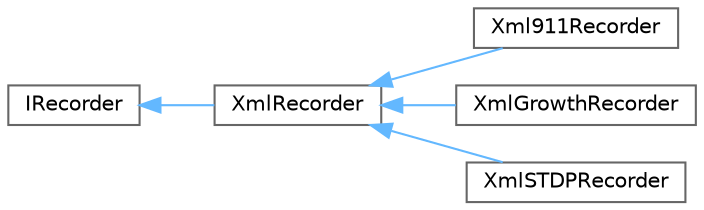 digraph "Graphical Class Hierarchy"
{
 // LATEX_PDF_SIZE
  bgcolor="transparent";
  edge [fontname=Helvetica,fontsize=10,labelfontname=Helvetica,labelfontsize=10];
  node [fontname=Helvetica,fontsize=10,shape=box,height=0.2,width=0.4];
  rankdir="LR";
  Node0 [id="Node000000",label="IRecorder",height=0.2,width=0.4,color="grey40", fillcolor="white", style="filled",URL="$class_i_recorder.html",tooltip=" "];
  Node0 -> Node1 [id="edge17_Node000000_Node000001",dir="back",color="steelblue1",style="solid",tooltip=" "];
  Node1 [id="Node000001",label="XmlRecorder",height=0.2,width=0.4,color="grey40", fillcolor="white", style="filled",URL="$class_xml_recorder.html",tooltip=" "];
  Node1 -> Node2 [id="edge18_Node000001_Node000002",dir="back",color="steelblue1",style="solid",tooltip=" "];
  Node2 [id="Node000002",label="Xml911Recorder",height=0.2,width=0.4,color="grey40", fillcolor="white", style="filled",URL="$class_xml911_recorder.html",tooltip=" "];
  Node1 -> Node3 [id="edge19_Node000001_Node000003",dir="back",color="steelblue1",style="solid",tooltip=" "];
  Node3 [id="Node000003",label="XmlGrowthRecorder",height=0.2,width=0.4,color="grey40", fillcolor="white", style="filled",URL="$class_xml_growth_recorder.html",tooltip=" "];
  Node1 -> Node4 [id="edge20_Node000001_Node000004",dir="back",color="steelblue1",style="solid",tooltip=" "];
  Node4 [id="Node000004",label="XmlSTDPRecorder",height=0.2,width=0.4,color="grey40", fillcolor="white", style="filled",URL="$class_xml_s_t_d_p_recorder.html",tooltip=" "];
}
